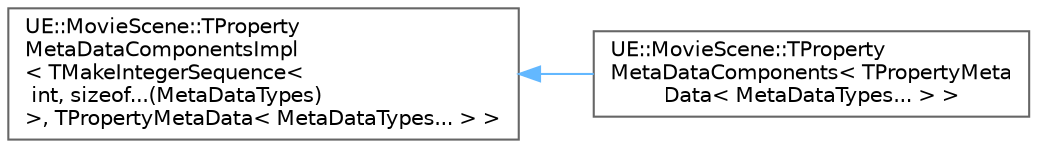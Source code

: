 digraph "Graphical Class Hierarchy"
{
 // INTERACTIVE_SVG=YES
 // LATEX_PDF_SIZE
  bgcolor="transparent";
  edge [fontname=Helvetica,fontsize=10,labelfontname=Helvetica,labelfontsize=10];
  node [fontname=Helvetica,fontsize=10,shape=box,height=0.2,width=0.4];
  rankdir="LR";
  Node0 [id="Node000000",label="UE::MovieScene::TProperty\lMetaDataComponentsImpl\l\< TMakeIntegerSequence\<\l int, sizeof...(MetaDataTypes)\l\>, TPropertyMetaData\< MetaDataTypes... \> \>",height=0.2,width=0.4,color="grey40", fillcolor="white", style="filled",URL="$d5/dbe/structUE_1_1MovieScene_1_1TPropertyMetaDataComponentsImpl.html",tooltip=" "];
  Node0 -> Node1 [id="edge9654_Node000000_Node000001",dir="back",color="steelblue1",style="solid",tooltip=" "];
  Node1 [id="Node000001",label="UE::MovieScene::TProperty\lMetaDataComponents\< TPropertyMeta\lData\< MetaDataTypes... \> \>",height=0.2,width=0.4,color="grey40", fillcolor="white", style="filled",URL="$d7/d31/structUE_1_1MovieScene_1_1TPropertyMetaDataComponents_3_01TPropertyMetaData_3_01MetaDataTypes_8_8_8_01_4_01_4.html",tooltip=" "];
}
